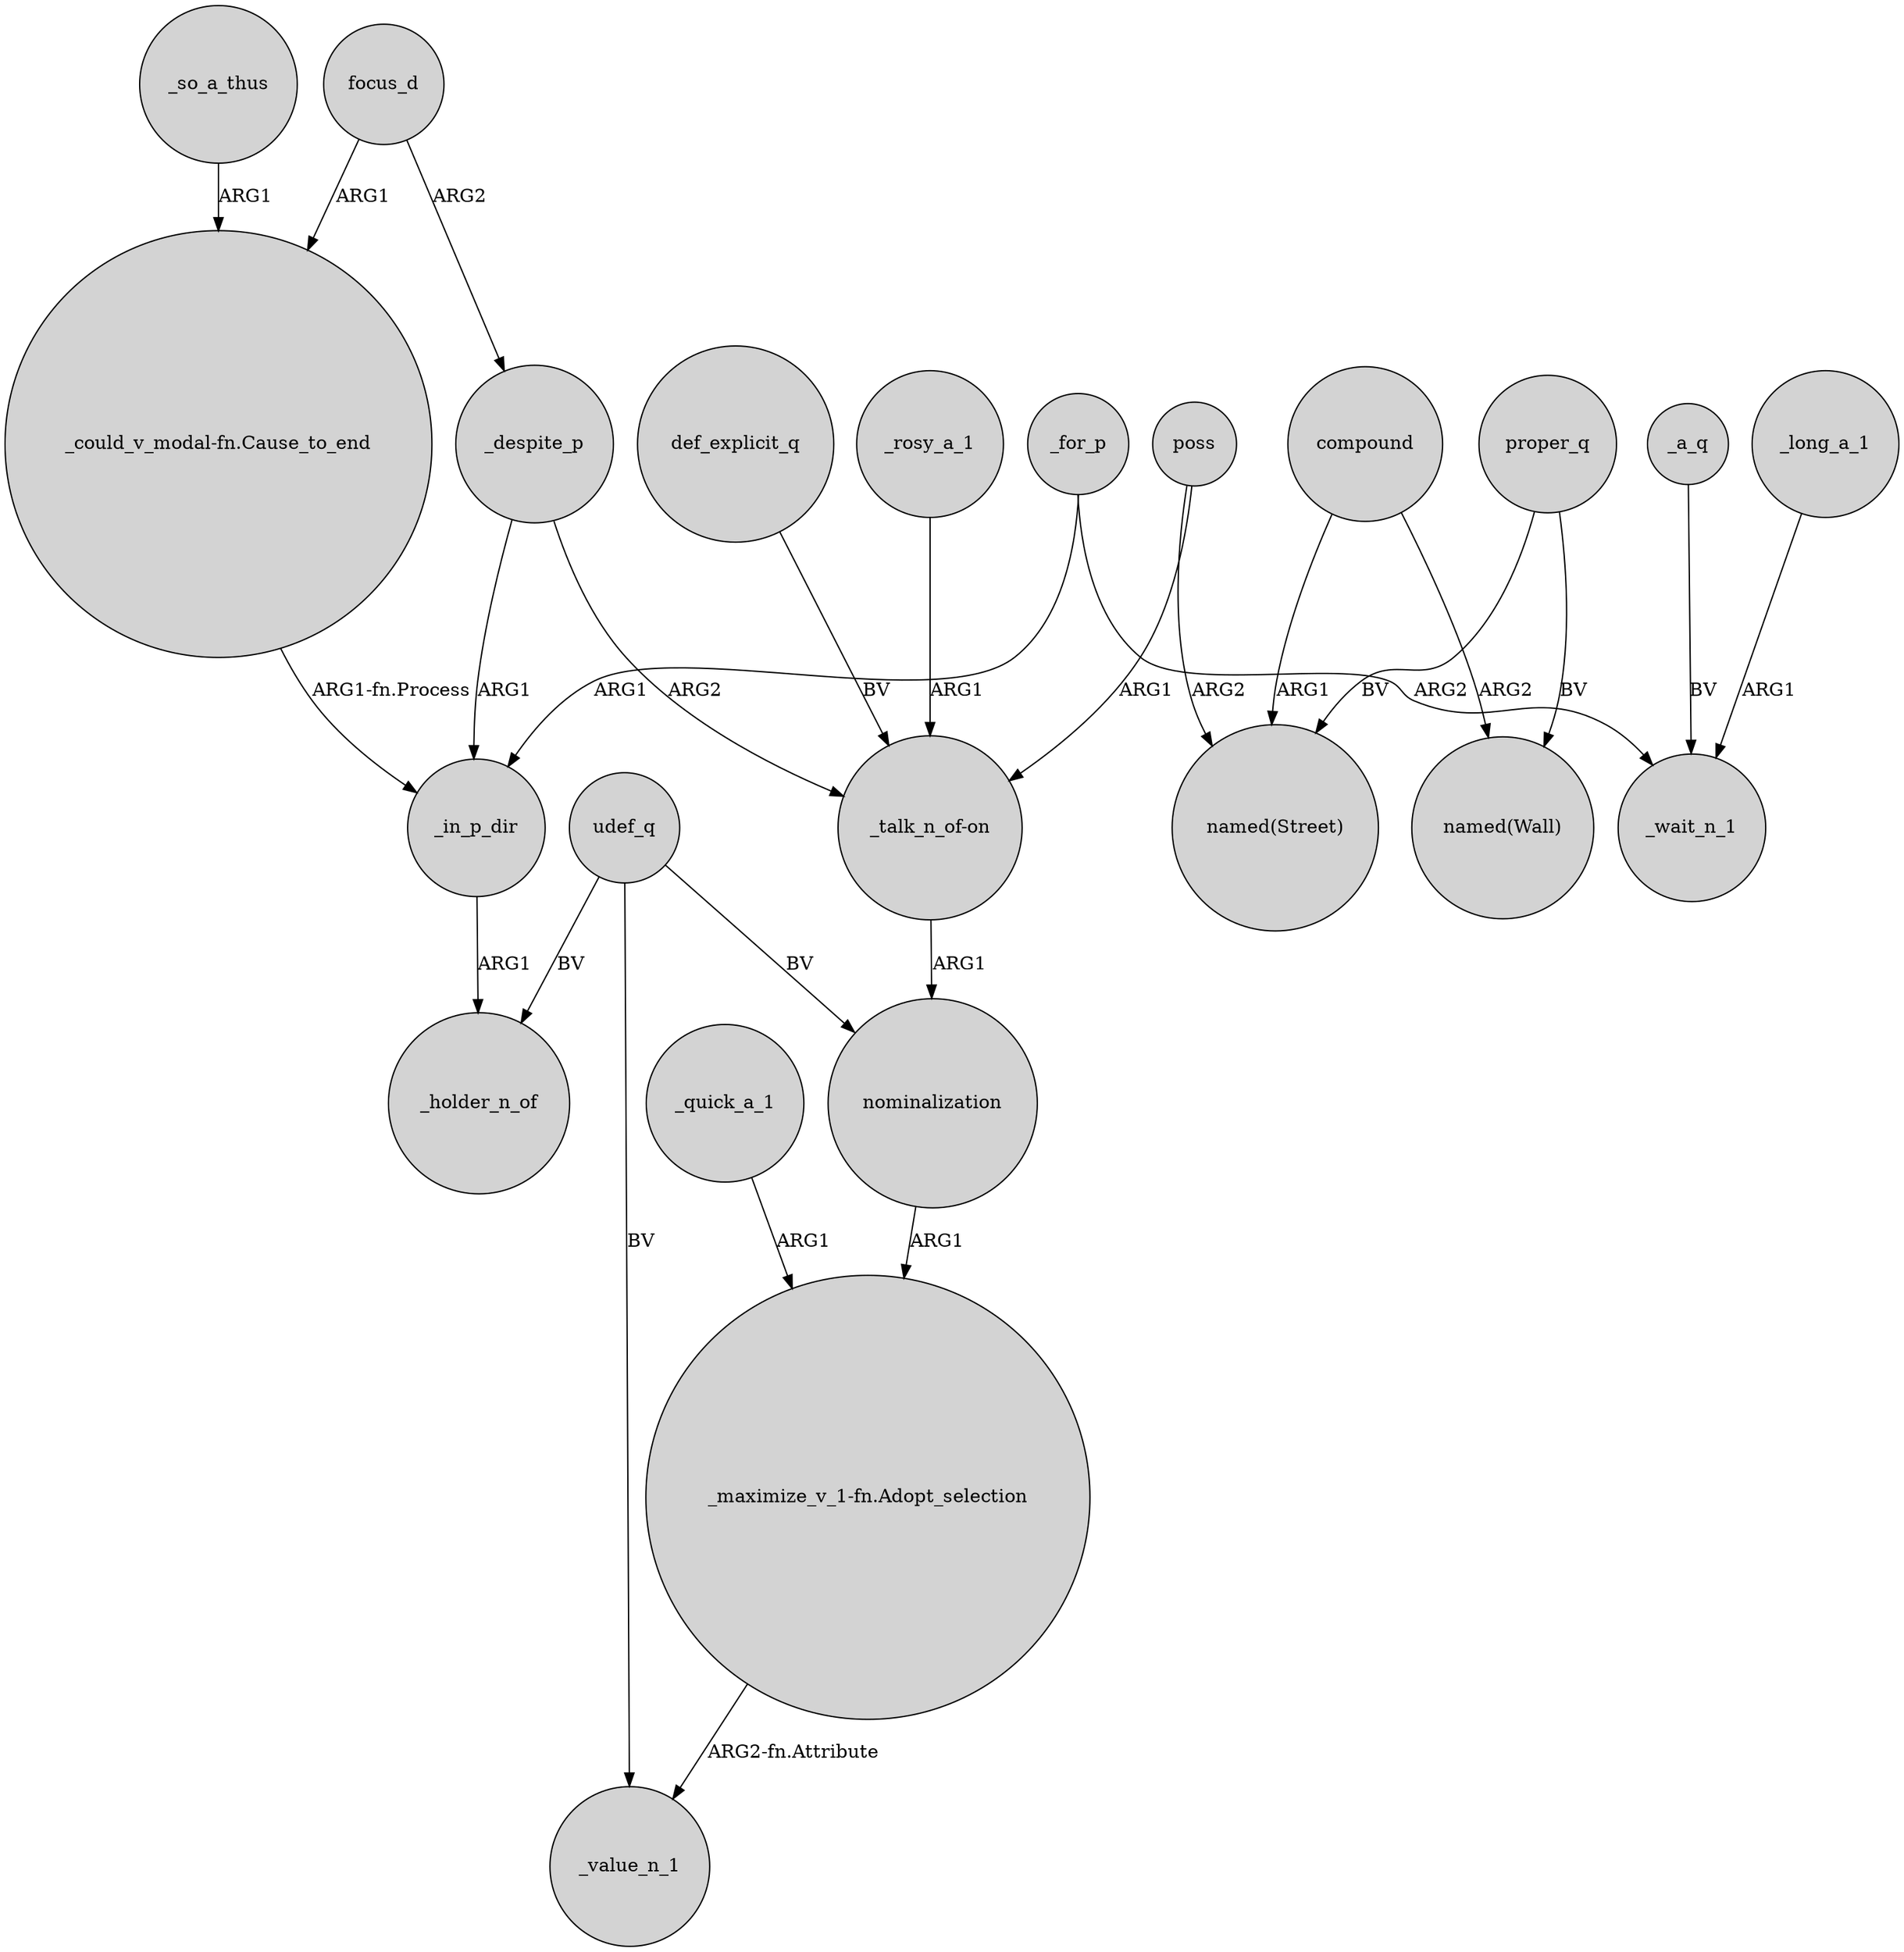 digraph {
	node [shape=circle style=filled]
	focus_d -> "_could_v_modal-fn.Cause_to_end" [label=ARG1]
	udef_q -> nominalization [label=BV]
	"_talk_n_of-on" -> nominalization [label=ARG1]
	udef_q -> _value_n_1 [label=BV]
	_despite_p -> _in_p_dir [label=ARG1]
	_for_p -> _in_p_dir [label=ARG1]
	"_could_v_modal-fn.Cause_to_end" -> _in_p_dir [label="ARG1-fn.Process"]
	_a_q -> _wait_n_1 [label=BV]
	_for_p -> _wait_n_1 [label=ARG2]
	focus_d -> _despite_p [label=ARG2]
	_rosy_a_1 -> "_talk_n_of-on" [label=ARG1]
	compound -> "named(Wall)" [label=ARG2]
	_long_a_1 -> _wait_n_1 [label=ARG1]
	udef_q -> _holder_n_of [label=BV]
	_quick_a_1 -> "_maximize_v_1-fn.Adopt_selection" [label=ARG1]
	compound -> "named(Street)" [label=ARG1]
	_so_a_thus -> "_could_v_modal-fn.Cause_to_end" [label=ARG1]
	poss -> "named(Street)" [label=ARG2]
	_despite_p -> "_talk_n_of-on" [label=ARG2]
	poss -> "_talk_n_of-on" [label=ARG1]
	def_explicit_q -> "_talk_n_of-on" [label=BV]
	_in_p_dir -> _holder_n_of [label=ARG1]
	proper_q -> "named(Wall)" [label=BV]
	proper_q -> "named(Street)" [label=BV]
	"_maximize_v_1-fn.Adopt_selection" -> _value_n_1 [label="ARG2-fn.Attribute"]
	nominalization -> "_maximize_v_1-fn.Adopt_selection" [label=ARG1]
}
